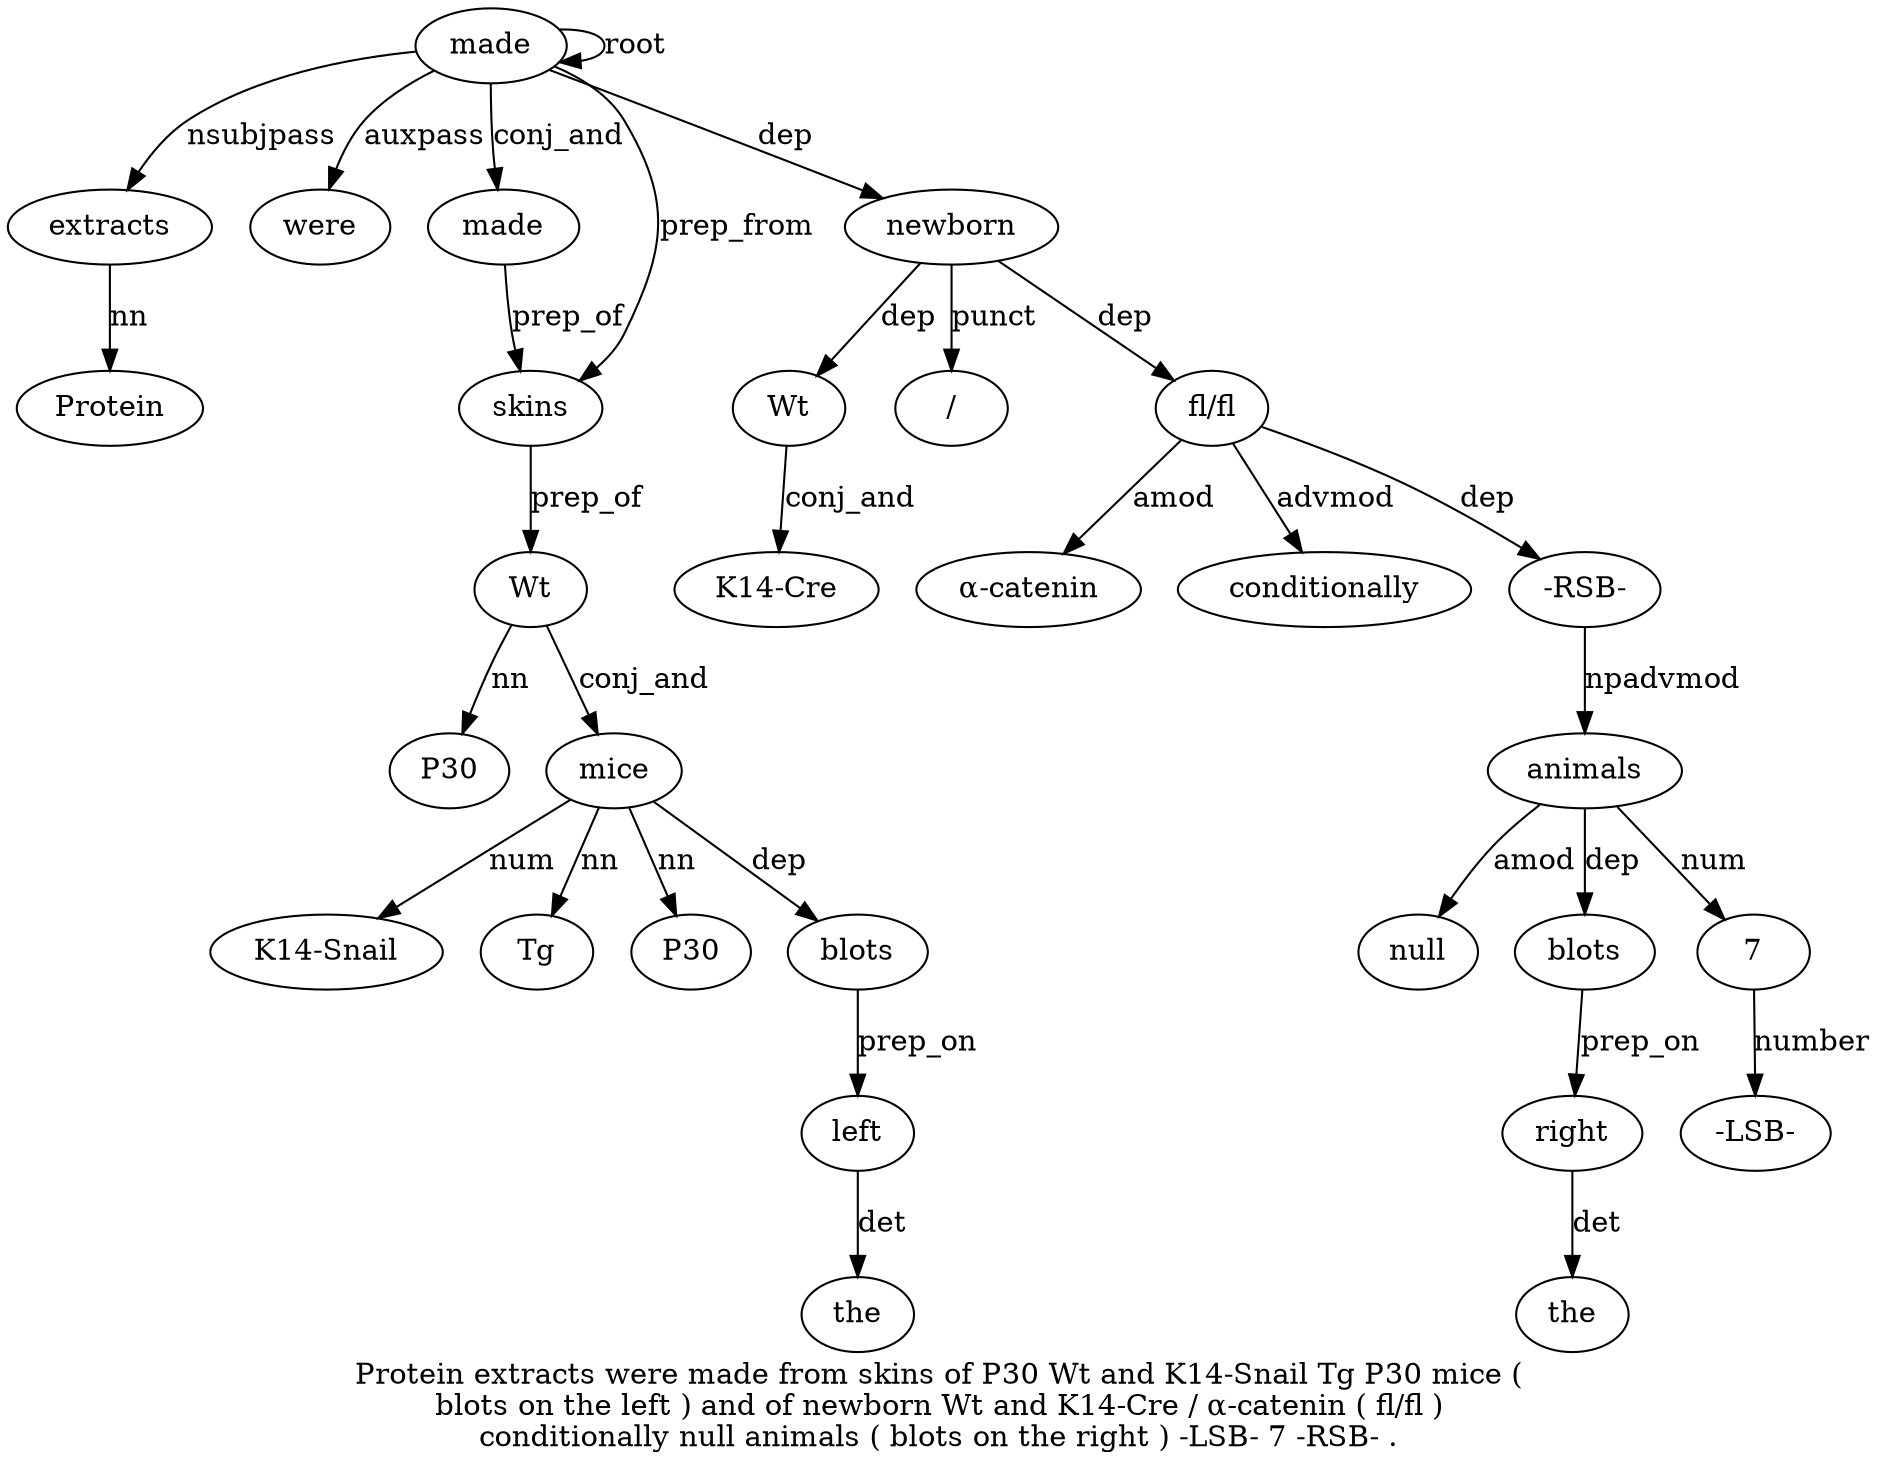 digraph "Protein extracts were made from skins of P30 Wt and K14-Snail Tg P30 mice ( blots on the left ) and of newborn Wt and K14-Cre / α-catenin ( fl/fl ) conditionally null animals ( blots on the right ) -LSB- 7 -RSB- ." {
label="Protein extracts were made from skins of P30 Wt and K14-Snail Tg P30 mice (
blots on the left ) and of newborn Wt and K14-Cre / α-catenin ( fl/fl )
conditionally null animals ( blots on the right ) -LSB- 7 -RSB- .";
extracts2 [style=filled, fillcolor=white, label=extracts];
Protein1 [style=filled, fillcolor=white, label=Protein];
extracts2 -> Protein1  [label=nn];
made4 [style=filled, fillcolor=white, label=made];
made4 -> extracts2  [label=nsubjpass];
were3 [style=filled, fillcolor=white, label=were];
made4 -> were3  [label=auxpass];
made4 -> made4  [label=root];
"made4'" [style=filled, fillcolor=white, label=made];
made4 -> "made4'"  [label=conj_and];
skins6 [style=filled, fillcolor=white, label=skins];
made4 -> skins6  [label=prep_from];
"made4'" -> skins6  [label=prep_of];
Wt9 [style=filled, fillcolor=white, label=Wt];
P308 [style=filled, fillcolor=white, label=P30];
Wt9 -> P308  [label=nn];
skins6 -> Wt9  [label=prep_of];
mice14 [style=filled, fillcolor=white, label=mice];
"K14-Snail" [style=filled, fillcolor=white, label="K14-Snail"];
mice14 -> "K14-Snail"  [label=num];
Tg12 [style=filled, fillcolor=white, label=Tg];
mice14 -> Tg12  [label=nn];
P301 [style=filled, fillcolor=white, label=P30];
mice14 -> P301  [label=nn];
Wt9 -> mice14  [label=conj_and];
blots16 [style=filled, fillcolor=white, label=blots];
mice14 -> blots16  [label=dep];
left19 [style=filled, fillcolor=white, label=left];
the18 [style=filled, fillcolor=white, label=the];
left19 -> the18  [label=det];
blots16 -> left19  [label=prep_on];
newborn23 [style=filled, fillcolor=white, label=newborn];
made4 -> newborn23  [label=dep];
Wt24 [style=filled, fillcolor=white, label=Wt];
newborn23 -> Wt24  [label=dep];
"K14-Cre26" [style=filled, fillcolor=white, label="K14-Cre"];
Wt24 -> "K14-Cre26"  [label=conj_and];
"/27" [style=filled, fillcolor=white, label="/"];
newborn23 -> "/27"  [label=punct];
"fl/fl30" [style=filled, fillcolor=white, label="fl/fl"];
"α-catenin28" [style=filled, fillcolor=white, label="α-catenin"];
"fl/fl30" -> "α-catenin28"  [label=amod];
newborn23 -> "fl/fl30"  [label=dep];
conditionally32 [style=filled, fillcolor=white, label=conditionally];
"fl/fl30" -> conditionally32  [label=advmod];
animals34 [style=filled, fillcolor=white, label=animals];
null33 [style=filled, fillcolor=white, label=null];
animals34 -> null33  [label=amod];
"-RSB-43" [style=filled, fillcolor=white, label="-RSB-"];
"-RSB-43" -> animals34  [label=npadvmod];
blots36 [style=filled, fillcolor=white, label=blots];
animals34 -> blots36  [label=dep];
right39 [style=filled, fillcolor=white, label=right];
the38 [style=filled, fillcolor=white, label=the];
right39 -> the38  [label=det];
blots36 -> right39  [label=prep_on];
742 [style=filled, fillcolor=white, label=7];
"-LSB-41" [style=filled, fillcolor=white, label="-LSB-"];
742 -> "-LSB-41"  [label=number];
animals34 -> 742  [label=num];
"fl/fl30" -> "-RSB-43"  [label=dep];
}
